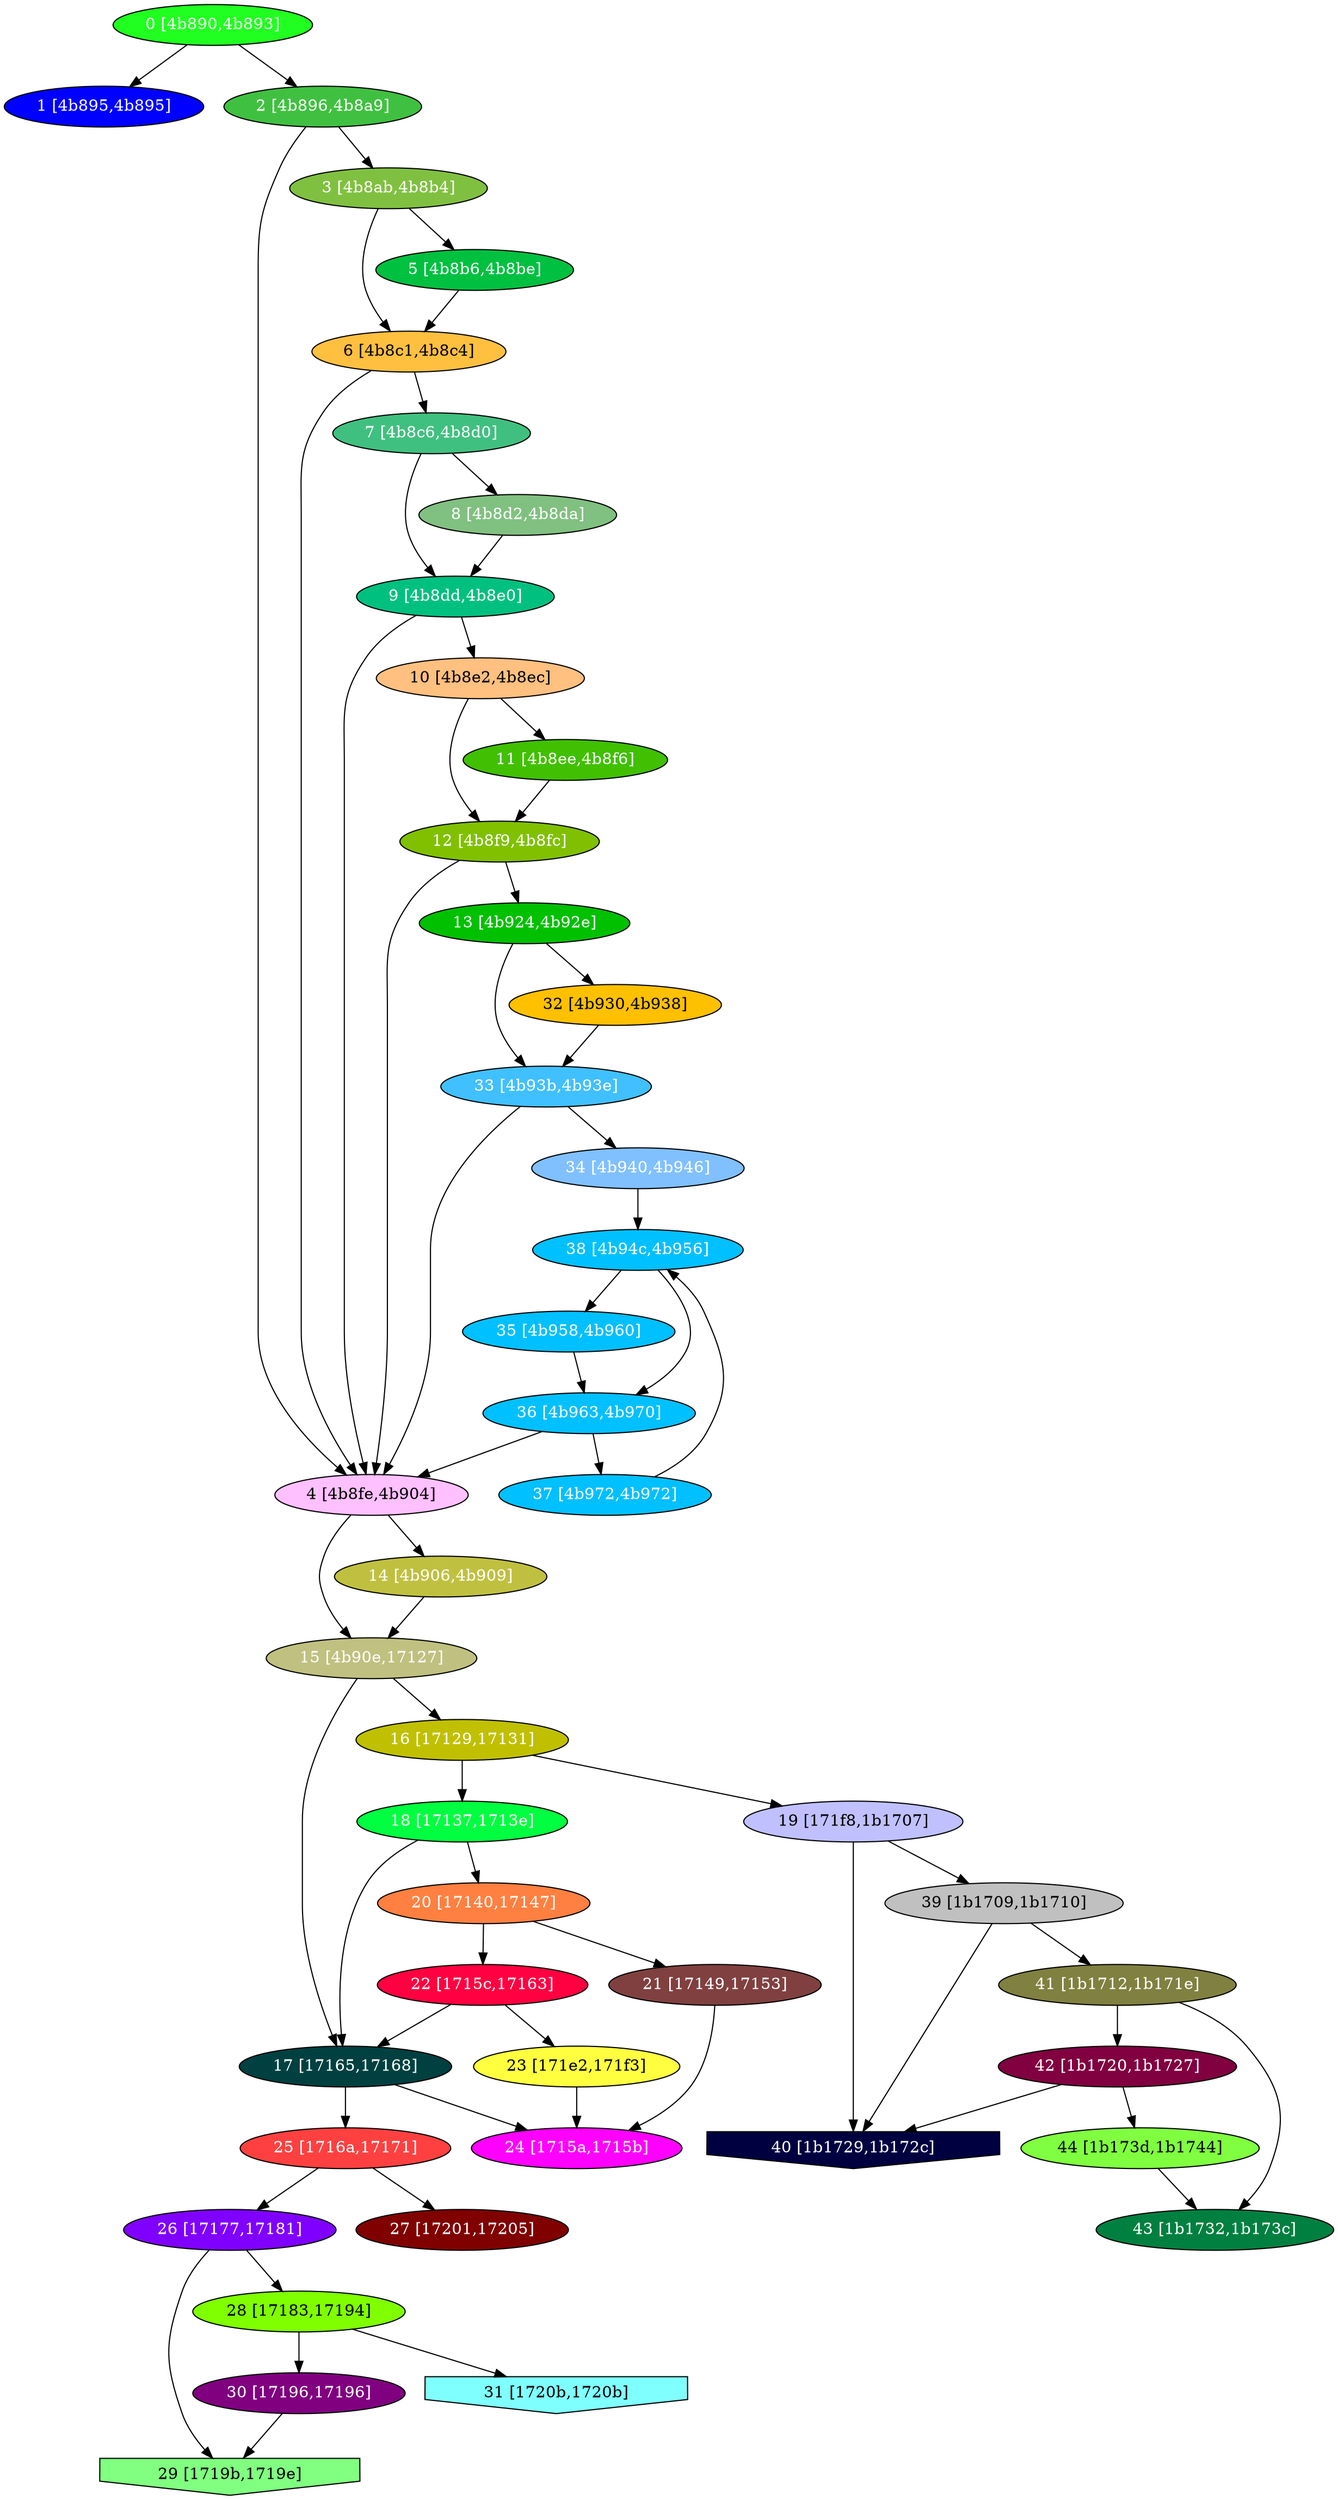 diGraph libnss3{
	libnss3_0  [style=filled fillcolor="#20FF20" fontcolor="#ffffff" shape=oval label="0 [4b890,4b893]"]
	libnss3_1  [style=filled fillcolor="#0000FF" fontcolor="#ffffff" shape=oval label="1 [4b895,4b895]"]
	libnss3_2  [style=filled fillcolor="#40C040" fontcolor="#ffffff" shape=oval label="2 [4b896,4b8a9]"]
	libnss3_3  [style=filled fillcolor="#80C040" fontcolor="#ffffff" shape=oval label="3 [4b8ab,4b8b4]"]
	libnss3_4  [style=filled fillcolor="#FFC0FF" fontcolor="#000000" shape=oval label="4 [4b8fe,4b904]"]
	libnss3_5  [style=filled fillcolor="#00C040" fontcolor="#ffffff" shape=oval label="5 [4b8b6,4b8be]"]
	libnss3_6  [style=filled fillcolor="#FFC040" fontcolor="#000000" shape=oval label="6 [4b8c1,4b8c4]"]
	libnss3_7  [style=filled fillcolor="#40C080" fontcolor="#ffffff" shape=oval label="7 [4b8c6,4b8d0]"]
	libnss3_8  [style=filled fillcolor="#80C080" fontcolor="#ffffff" shape=oval label="8 [4b8d2,4b8da]"]
	libnss3_9  [style=filled fillcolor="#00C080" fontcolor="#ffffff" shape=oval label="9 [4b8dd,4b8e0]"]
	libnss3_a  [style=filled fillcolor="#FFC080" fontcolor="#000000" shape=oval label="10 [4b8e2,4b8ec]"]
	libnss3_b  [style=filled fillcolor="#40C000" fontcolor="#ffffff" shape=oval label="11 [4b8ee,4b8f6]"]
	libnss3_c  [style=filled fillcolor="#80C000" fontcolor="#ffffff" shape=oval label="12 [4b8f9,4b8fc]"]
	libnss3_d  [style=filled fillcolor="#00C000" fontcolor="#ffffff" shape=oval label="13 [4b924,4b92e]"]
	libnss3_e  [style=filled fillcolor="#C0C040" fontcolor="#ffffff" shape=oval label="14 [4b906,4b909]"]
	libnss3_f  [style=filled fillcolor="#C0C080" fontcolor="#ffffff" shape=oval label="15 [4b90e,17127]"]
	libnss3_10  [style=filled fillcolor="#C0C000" fontcolor="#ffffff" shape=oval label="16 [17129,17131]"]
	libnss3_11  [style=filled fillcolor="#004040" fontcolor="#ffffff" shape=oval label="17 [17165,17168]"]
	libnss3_12  [style=filled fillcolor="#00FF40" fontcolor="#ffffff" shape=oval label="18 [17137,1713e]"]
	libnss3_13  [style=filled fillcolor="#C0C0FF" fontcolor="#000000" shape=oval label="19 [171f8,1b1707]"]
	libnss3_14  [style=filled fillcolor="#FF8040" fontcolor="#ffffff" shape=oval label="20 [17140,17147]"]
	libnss3_15  [style=filled fillcolor="#804040" fontcolor="#ffffff" shape=oval label="21 [17149,17153]"]
	libnss3_16  [style=filled fillcolor="#FF0040" fontcolor="#ffffff" shape=oval label="22 [1715c,17163]"]
	libnss3_17  [style=filled fillcolor="#FFFF40" fontcolor="#000000" shape=oval label="23 [171e2,171f3]"]
	libnss3_18  [style=filled fillcolor="#FF00FF" fontcolor="#ffffff" shape=oval label="24 [1715a,1715b]"]
	libnss3_19  [style=filled fillcolor="#FF4040" fontcolor="#ffffff" shape=oval label="25 [1716a,17171]"]
	libnss3_1a  [style=filled fillcolor="#8000FF" fontcolor="#ffffff" shape=oval label="26 [17177,17181]"]
	libnss3_1b  [style=filled fillcolor="#800000" fontcolor="#ffffff" shape=oval label="27 [17201,17205]"]
	libnss3_1c  [style=filled fillcolor="#80FF00" fontcolor="#000000" shape=oval label="28 [17183,17194]"]
	libnss3_1d  [style=filled fillcolor="#80FF80" fontcolor="#000000" shape=invhouse label="29 [1719b,1719e]"]
	libnss3_1e  [style=filled fillcolor="#800080" fontcolor="#ffffff" shape=oval label="30 [17196,17196]"]
	libnss3_1f  [style=filled fillcolor="#80FFFF" fontcolor="#000000" shape=invhouse label="31 [1720b,1720b]"]
	libnss3_20  [style=filled fillcolor="#FFC000" fontcolor="#000000" shape=oval label="32 [4b930,4b938]"]
	libnss3_21  [style=filled fillcolor="#40C0FF" fontcolor="#ffffff" shape=oval label="33 [4b93b,4b93e]"]
	libnss3_22  [style=filled fillcolor="#80C0FF" fontcolor="#ffffff" shape=oval label="34 [4b940,4b946]"]
	libnss3_23  [style=filled fillcolor="#00C0FF" fontcolor="#ffffff" shape=oval label="35 [4b958,4b960]"]
	libnss3_24  [style=filled fillcolor="#00C0FF" fontcolor="#ffffff" shape=oval label="36 [4b963,4b970]"]
	libnss3_25  [style=filled fillcolor="#00C0FF" fontcolor="#ffffff" shape=oval label="37 [4b972,4b972]"]
	libnss3_26  [style=filled fillcolor="#00C0FF" fontcolor="#ffffff" shape=oval label="38 [4b94c,4b956]"]
	libnss3_27  [style=filled fillcolor="#C0C0C0" fontcolor="#000000" shape=oval label="39 [1b1709,1b1710]"]
	libnss3_28  [style=filled fillcolor="#000040" fontcolor="#ffffff" shape=invhouse label="40 [1b1729,1b172c]"]
	libnss3_29  [style=filled fillcolor="#808040" fontcolor="#ffffff" shape=oval label="41 [1b1712,1b171e]"]
	libnss3_2a  [style=filled fillcolor="#800040" fontcolor="#ffffff" shape=oval label="42 [1b1720,1b1727]"]
	libnss3_2b  [style=filled fillcolor="#008040" fontcolor="#ffffff" shape=oval label="43 [1b1732,1b173c]"]
	libnss3_2c  [style=filled fillcolor="#80FF40" fontcolor="#000000" shape=oval label="44 [1b173d,1b1744]"]

	libnss3_0 -> libnss3_1
	libnss3_0 -> libnss3_2
	libnss3_2 -> libnss3_3
	libnss3_2 -> libnss3_4
	libnss3_3 -> libnss3_5
	libnss3_3 -> libnss3_6
	libnss3_4 -> libnss3_e
	libnss3_4 -> libnss3_f
	libnss3_5 -> libnss3_6
	libnss3_6 -> libnss3_4
	libnss3_6 -> libnss3_7
	libnss3_7 -> libnss3_8
	libnss3_7 -> libnss3_9
	libnss3_8 -> libnss3_9
	libnss3_9 -> libnss3_4
	libnss3_9 -> libnss3_a
	libnss3_a -> libnss3_b
	libnss3_a -> libnss3_c
	libnss3_b -> libnss3_c
	libnss3_c -> libnss3_4
	libnss3_c -> libnss3_d
	libnss3_d -> libnss3_20
	libnss3_d -> libnss3_21
	libnss3_e -> libnss3_f
	libnss3_f -> libnss3_10
	libnss3_f -> libnss3_11
	libnss3_10 -> libnss3_12
	libnss3_10 -> libnss3_13
	libnss3_11 -> libnss3_18
	libnss3_11 -> libnss3_19
	libnss3_12 -> libnss3_11
	libnss3_12 -> libnss3_14
	libnss3_13 -> libnss3_27
	libnss3_13 -> libnss3_28
	libnss3_14 -> libnss3_15
	libnss3_14 -> libnss3_16
	libnss3_15 -> libnss3_18
	libnss3_16 -> libnss3_11
	libnss3_16 -> libnss3_17
	libnss3_17 -> libnss3_18
	libnss3_19 -> libnss3_1a
	libnss3_19 -> libnss3_1b
	libnss3_1a -> libnss3_1c
	libnss3_1a -> libnss3_1d
	libnss3_1c -> libnss3_1e
	libnss3_1c -> libnss3_1f
	libnss3_1e -> libnss3_1d
	libnss3_20 -> libnss3_21
	libnss3_21 -> libnss3_4
	libnss3_21 -> libnss3_22
	libnss3_22 -> libnss3_26
	libnss3_23 -> libnss3_24
	libnss3_24 -> libnss3_4
	libnss3_24 -> libnss3_25
	libnss3_25 -> libnss3_26
	libnss3_26 -> libnss3_23
	libnss3_26 -> libnss3_24
	libnss3_27 -> libnss3_28
	libnss3_27 -> libnss3_29
	libnss3_29 -> libnss3_2a
	libnss3_29 -> libnss3_2b
	libnss3_2a -> libnss3_28
	libnss3_2a -> libnss3_2c
	libnss3_2c -> libnss3_2b
}